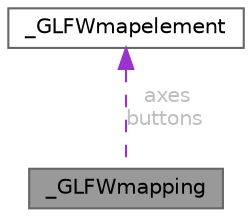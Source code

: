 digraph "_GLFWmapping"
{
 // LATEX_PDF_SIZE
  bgcolor="transparent";
  edge [fontname=Helvetica,fontsize=10,labelfontname=Helvetica,labelfontsize=10];
  node [fontname=Helvetica,fontsize=10,shape=box,height=0.2,width=0.4];
  Node1 [id="Node000001",label="_GLFWmapping",height=0.2,width=0.4,color="gray40", fillcolor="grey60", style="filled", fontcolor="black",tooltip=" "];
  Node2 -> Node1 [id="edge1_Node000001_Node000002",dir="back",color="darkorchid3",style="dashed",tooltip=" ",label=" axes\nbuttons",fontcolor="grey" ];
  Node2 [id="Node000002",label="_GLFWmapelement",height=0.2,width=0.4,color="gray40", fillcolor="white", style="filled",URL="$struct___g_l_f_wmapelement.html",tooltip=" "];
}
